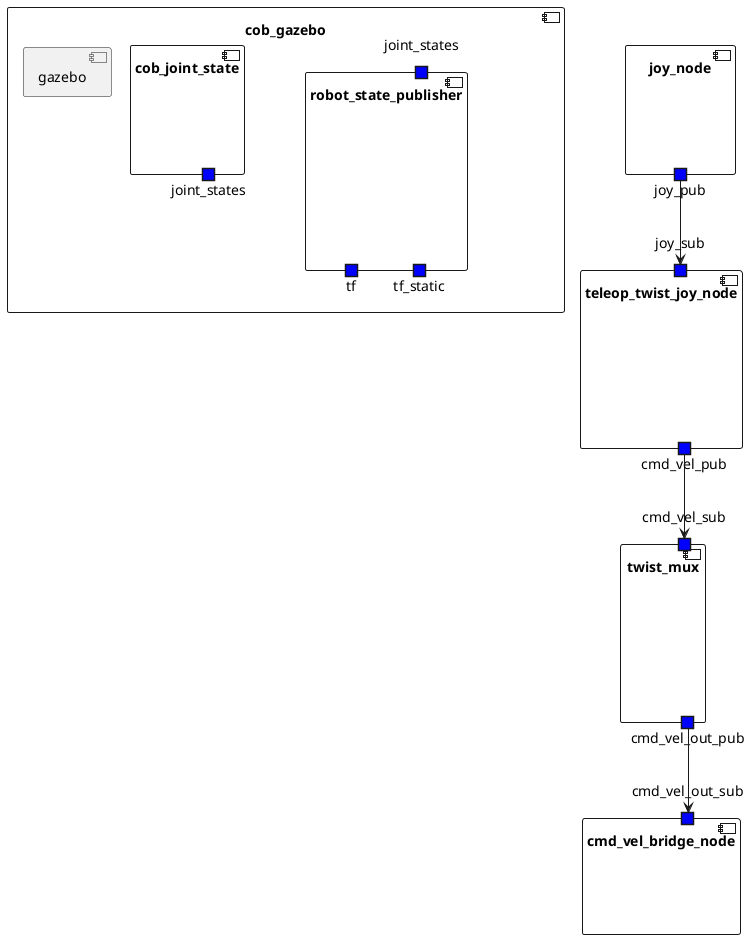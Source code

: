 @startuml

/'SUBSYSTEMS'/
component cob_gazebo {
  component gazebo {

/' PORTS DEFINED AS AVAILABLE IN THE ROSSYSTEM FILE '/

/' PORTS FROM THE ORIGINAL NODE '/
  }

  component robot_state_publisher {

/' PORTS DEFINED AS AVAILABLE IN THE ROSSYSTEM FILE '/
    portin robot_state_publisher.joint_states as "joint_states" #blue
    portout robot_state_publisher.tf as "tf" #blue
    portout robot_state_publisher.tf_static as "tf_static" #blue

/' PORTS FROM THE ORIGINAL NODE '/
  }

  component cob_joint_state {

/' PORTS DEFINED AS AVAILABLE IN THE ROSSYSTEM FILE '/
    portout cob_joint_state.joint_states as "joint_states" #blue

/' PORTS FROM THE ORIGINAL NODE '/
  }

 }

  component joy_node {

/' PORTS DEFINED AS AVAILABLE IN THE ROSSYSTEM FILE '/
    portout joy_node.joy_pub as "joy_pub" #blue

/' PORTS FROM THE ORIGINAL NODE '/
  }

  component teleop_twist_joy_node {

/' PORTS DEFINED AS AVAILABLE IN THE ROSSYSTEM FILE '/
    portin teleop_twist_joy_node.joy_sub as "joy_sub" #blue
    portout teleop_twist_joy_node.cmd_vel_pub as "cmd_vel_pub" #blue

/' PORTS FROM THE ORIGINAL NODE '/
  }

  component twist_mux {

/' PORTS DEFINED AS AVAILABLE IN THE ROSSYSTEM FILE '/
    portin twist_mux.cmd_vel_sub as "cmd_vel_sub" #blue
    portout twist_mux.cmd_vel_out_pub as "cmd_vel_out_pub" #blue

/' PORTS FROM THE ORIGINAL NODE '/
  }

  component cmd_vel_bridge_node {

/' PORTS DEFINED AS AVAILABLE IN THE ROSSYSTEM FILE '/
    portin cmd_vel_bridge_node.cmd_vel_out_sub as "cmd_vel_out_sub" #blue

/' PORTS FROM THE ORIGINAL NODE '/
  }

  joy_node.joy_pub --> teleop_twist_joy_node.joy_sub
  teleop_twist_joy_node.cmd_vel_pub --> twist_mux.cmd_vel_sub
  twist_mux.cmd_vel_out_pub --> cmd_vel_bridge_node.cmd_vel_out_sub

@enduml